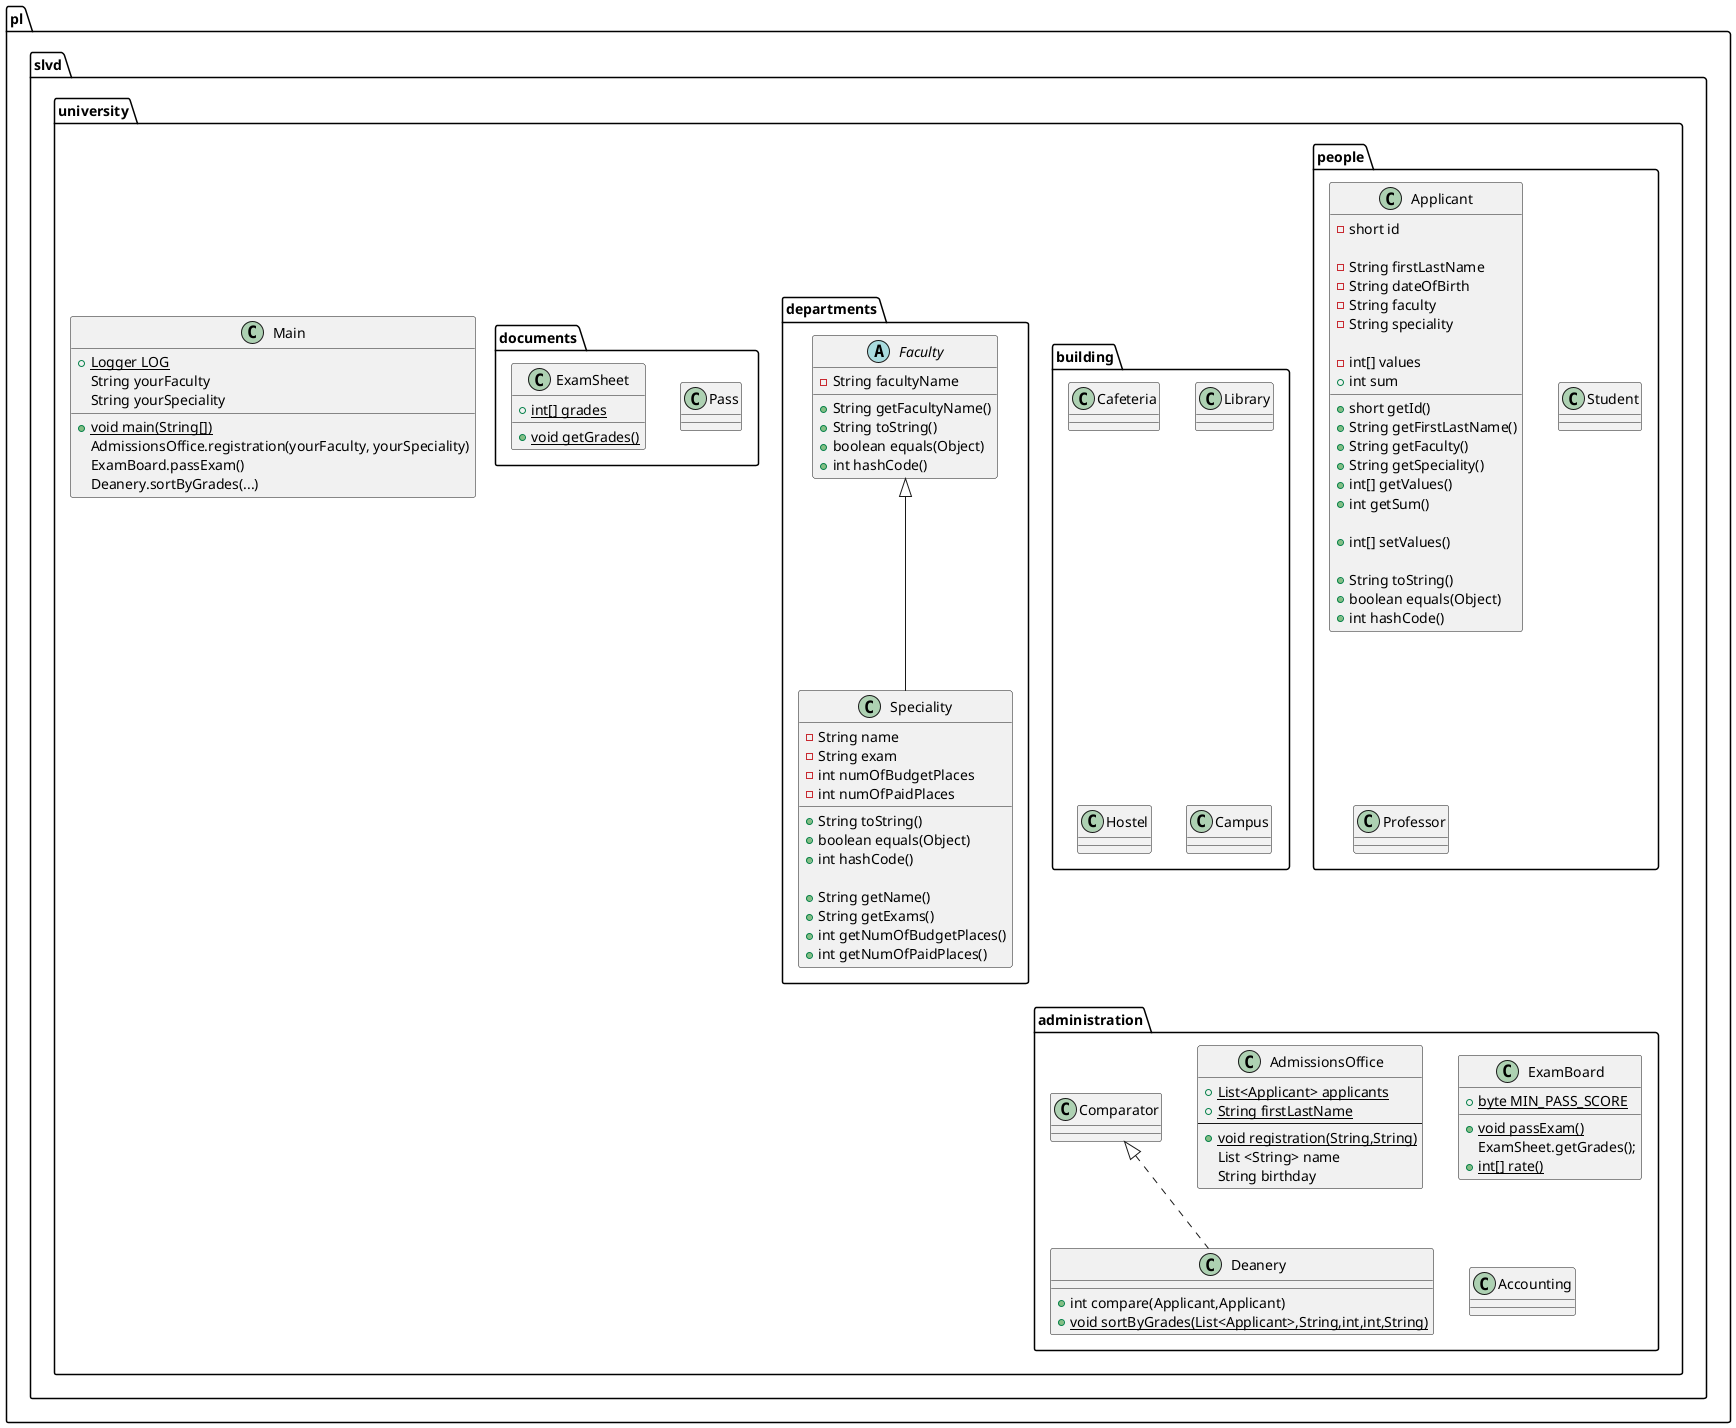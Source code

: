 @startuml
class pl.slvd.university.people.Applicant {
- short id

- String firstLastName
- String dateOfBirth
- String faculty
- String speciality

- int[] values
+ int sum
+ short getId()
+ String getFirstLastName()
+ String getFaculty()
+ String getSpeciality()
+ int[] getValues()
+ int getSum()

+ int[] setValues()

+ String toString()
+ boolean equals(Object)
+ int hashCode()
}
class pl.slvd.university.building.Cafeteria {
}
class pl.slvd.university.administration.AdmissionsOffice {
+ {static} List<Applicant> applicants
+ {static} String firstLastName
--
+ {static} void registration(String,String)
List <String> name
String birthday
}
class pl.slvd.university.building.Library {
}
class pl.slvd.university.building.Hostel {
}
class pl.slvd.university.administration.Deanery {
+ int compare(Applicant,Applicant)
+ {static} void sortByGrades(List<Applicant>,String,int,int,String)
}
class pl.slvd.university.people.Student {
}
class pl.slvd.university.departments.Speciality {
- String name
- String exam
- int numOfBudgetPlaces
- int numOfPaidPlaces
+ String toString()
+ boolean equals(Object)
+ int hashCode()

+ String getName()
+ String getExams()
+ int getNumOfBudgetPlaces()
+ int getNumOfPaidPlaces()
}
abstract class pl.slvd.university.departments.Faculty {
- String facultyName
+ String getFacultyName()
+ String toString()
+ boolean equals(Object)
+ int hashCode()
}
class pl.slvd.university.administration.ExamBoard {
+ {static} byte MIN_PASS_SCORE
+ {static} void passExam()
ExamSheet.getGrades();
+ {static} int[] rate()
}
class pl.slvd.university.documents.Pass {
}
class pl.slvd.university.administration.Accounting {
}
class pl.slvd.university.documents.ExamSheet {
+ {static} int[] grades
+ {static} void getGrades()
}
class pl.slvd.university.people.Professor {
}
class pl.slvd.university.Main {
+ {static} Logger LOG
+ {static} void main(String[])
String yourFaculty
String yourSpeciality
AdmissionsOffice.registration(yourFaculty, yourSpeciality)
ExamBoard.passExam()
Deanery.sortByGrades(...)
}
class pl.slvd.university.building.Campus {
}


pl.slvd.university.administration.Comparator <|.. pl.slvd.university.administration.Deanery
pl.slvd.university.departments.Faculty <|-- pl.slvd.university.departments.Speciality
@enduml